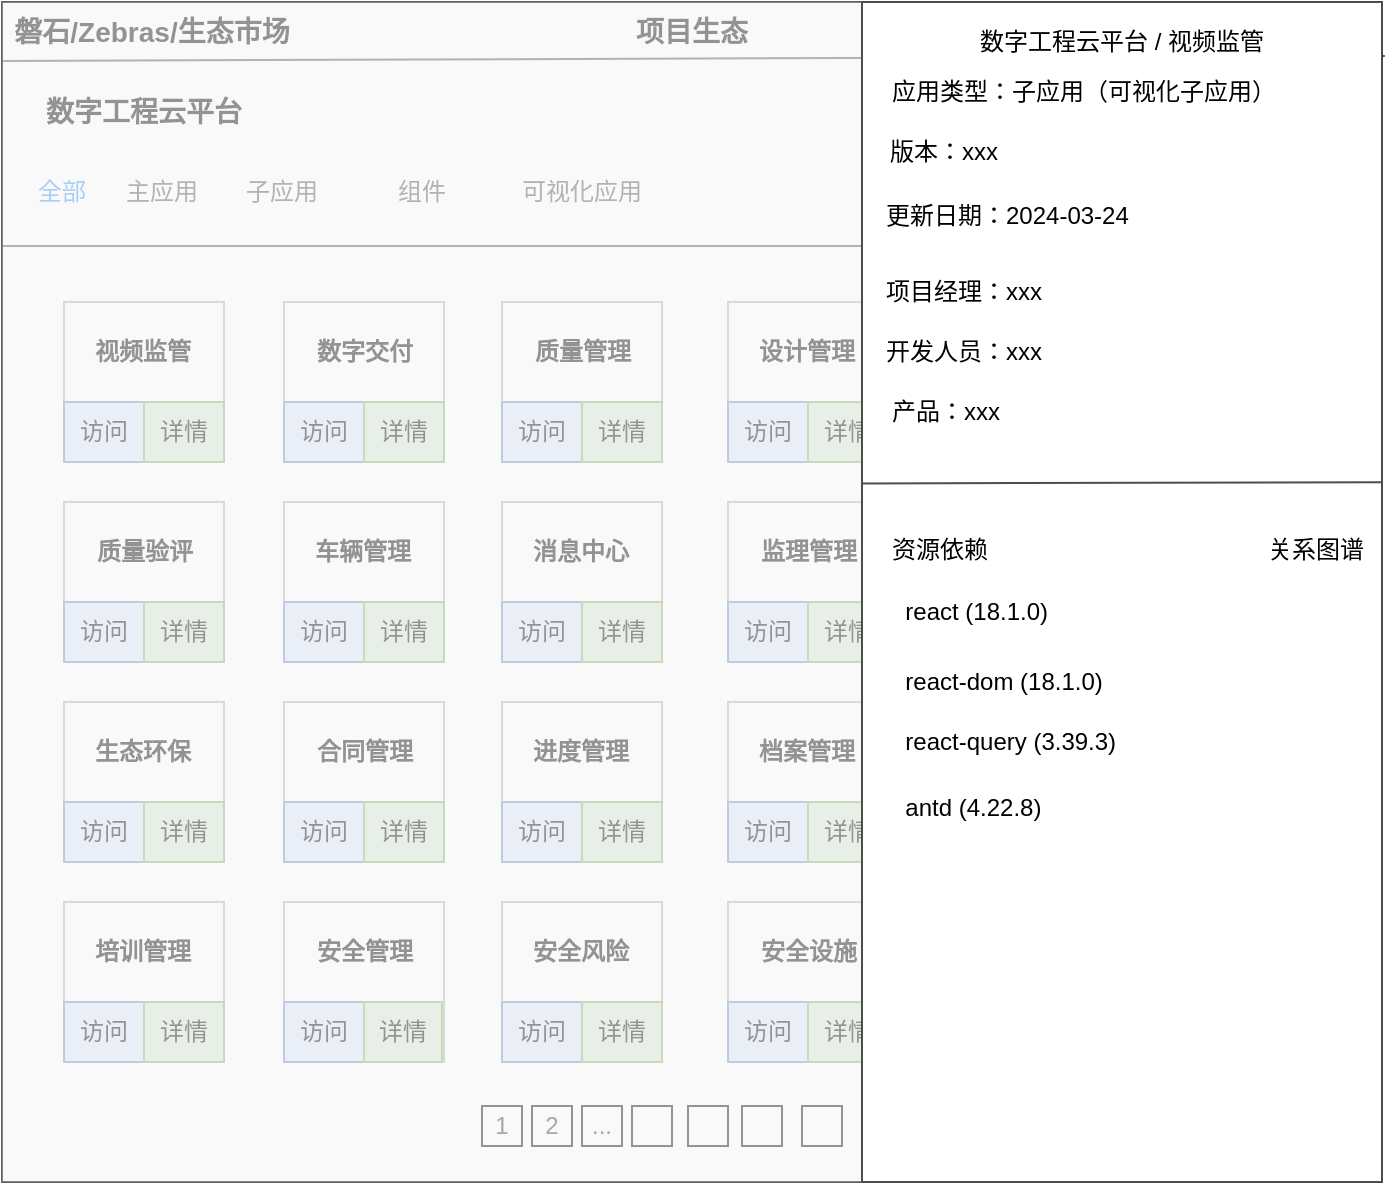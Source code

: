 <mxfile version="23.1.5" type="github">
  <diagram name="第 1 页" id="HMsFE6RniBmFMQwX7OuL">
    <mxGraphModel dx="1325" dy="739" grid="1" gridSize="10" guides="1" tooltips="1" connect="1" arrows="1" fold="1" page="1" pageScale="1" pageWidth="827" pageHeight="1169" math="0" shadow="0">
      <root>
        <mxCell id="0" />
        <mxCell id="1" parent="0" />
        <mxCell id="aMEDheZQiafsRFQI8HD_-119" value="" style="rounded=0;whiteSpace=wrap;html=1;fillColor=none;strokeColor=#4D4D4D;shadow=0;" vertex="1" parent="1">
          <mxGeometry x="70" y="150" width="690" height="590" as="geometry" />
        </mxCell>
        <mxCell id="aMEDheZQiafsRFQI8HD_-120" value="" style="rounded=0;whiteSpace=wrap;html=1;fillColor=none;strokeColor=#4D4D4D;shadow=0;" vertex="1" parent="1">
          <mxGeometry x="70" y="272" width="690" height="468" as="geometry" />
        </mxCell>
        <mxCell id="aMEDheZQiafsRFQI8HD_-121" value="数字工程云平台" style="text;html=1;align=left;verticalAlign=middle;whiteSpace=wrap;rounded=0;shadow=0;fontSize=14;fontStyle=1;" vertex="1" parent="1">
          <mxGeometry x="90" y="190" width="210" height="30" as="geometry" />
        </mxCell>
        <mxCell id="aMEDheZQiafsRFQI8HD_-122" value="项目生态" style="text;html=1;align=center;verticalAlign=middle;whiteSpace=wrap;rounded=0;fontSize=14;fontStyle=1;shadow=0;" vertex="1" parent="1">
          <mxGeometry x="385" y="150" width="60" height="30" as="geometry" />
        </mxCell>
        <mxCell id="aMEDheZQiafsRFQI8HD_-123" value="磐石/Zebras/生态市场" style="text;html=1;align=center;verticalAlign=middle;whiteSpace=wrap;rounded=0;fontSize=14;fontStyle=1;shadow=0;" vertex="1" parent="1">
          <mxGeometry x="70" y="150" width="150" height="30" as="geometry" />
        </mxCell>
        <mxCell id="aMEDheZQiafsRFQI8HD_-124" value="&lt;font color=&quot;#4d4d4d&quot;&gt;&amp;nbsp;输入应用名称检索&lt;/font&gt;" style="text;html=1;align=left;verticalAlign=middle;whiteSpace=wrap;rounded=0;strokeColor=#B3B3B3;shadow=0;" vertex="1" parent="1">
          <mxGeometry x="590" y="334" width="160" height="30" as="geometry" />
        </mxCell>
        <mxCell id="aMEDheZQiafsRFQI8HD_-125" value="全部" style="text;html=1;align=center;verticalAlign=middle;whiteSpace=wrap;rounded=0;fontColor=#3399FF;shadow=0;" vertex="1" parent="1">
          <mxGeometry x="70" y="230" width="60" height="30" as="geometry" />
        </mxCell>
        <mxCell id="aMEDheZQiafsRFQI8HD_-126" value="主应用" style="text;html=1;align=center;verticalAlign=middle;whiteSpace=wrap;rounded=0;fontColor=#4D4D4D;shadow=0;" vertex="1" parent="1">
          <mxGeometry x="130" y="230" width="40" height="30" as="geometry" />
        </mxCell>
        <mxCell id="aMEDheZQiafsRFQI8HD_-127" value="&lt;font&gt;子应用&lt;/font&gt;" style="text;html=1;align=center;verticalAlign=middle;whiteSpace=wrap;rounded=0;shadow=0;fontColor=#4D4D4D;" vertex="1" parent="1">
          <mxGeometry x="190" y="230" width="40" height="30" as="geometry" />
        </mxCell>
        <mxCell id="aMEDheZQiafsRFQI8HD_-128" value="&lt;font&gt;组件&lt;/font&gt;" style="text;html=1;align=center;verticalAlign=middle;whiteSpace=wrap;rounded=0;shadow=0;fontColor=#4D4D4D;" vertex="1" parent="1">
          <mxGeometry x="260" y="230" width="40" height="30" as="geometry" />
        </mxCell>
        <mxCell id="aMEDheZQiafsRFQI8HD_-129" value="&lt;font&gt;可视化应用&lt;/font&gt;" style="text;html=1;align=center;verticalAlign=middle;whiteSpace=wrap;rounded=0;shadow=0;fontColor=#4D4D4D;" vertex="1" parent="1">
          <mxGeometry x="320" y="230" width="80" height="30" as="geometry" />
        </mxCell>
        <mxCell id="aMEDheZQiafsRFQI8HD_-130" value="" style="whiteSpace=wrap;html=1;aspect=fixed;fillColor=none;shadow=0;fontColor=#333333;" vertex="1" parent="1">
          <mxGeometry x="413" y="702" width="20" height="20" as="geometry" />
        </mxCell>
        <mxCell id="aMEDheZQiafsRFQI8HD_-131" value="" style="whiteSpace=wrap;html=1;aspect=fixed;fillColor=none;shadow=0;fontColor=#333333;" vertex="1" parent="1">
          <mxGeometry x="385" y="702" width="20" height="20" as="geometry" />
        </mxCell>
        <mxCell id="aMEDheZQiafsRFQI8HD_-132" value="..." style="whiteSpace=wrap;html=1;aspect=fixed;fillColor=none;shadow=0;fontColor=#333333;" vertex="1" parent="1">
          <mxGeometry x="360" y="702" width="20" height="20" as="geometry" />
        </mxCell>
        <mxCell id="aMEDheZQiafsRFQI8HD_-133" value="2" style="whiteSpace=wrap;html=1;aspect=fixed;fillColor=none;shadow=0;fontColor=#333333;" vertex="1" parent="1">
          <mxGeometry x="335" y="702" width="20" height="20" as="geometry" />
        </mxCell>
        <mxCell id="aMEDheZQiafsRFQI8HD_-134" value="1" style="whiteSpace=wrap;html=1;aspect=fixed;fillColor=none;shadow=0;fontColor=#333333;" vertex="1" parent="1">
          <mxGeometry x="310" y="702" width="20" height="20" as="geometry" />
        </mxCell>
        <mxCell id="aMEDheZQiafsRFQI8HD_-135" value="" style="whiteSpace=wrap;html=1;aspect=fixed;fillColor=none;shadow=0;fontColor=#333333;" vertex="1" parent="1">
          <mxGeometry x="440" y="702" width="20" height="20" as="geometry" />
        </mxCell>
        <mxCell id="aMEDheZQiafsRFQI8HD_-136" value="" style="whiteSpace=wrap;html=1;aspect=fixed;fillColor=none;shadow=0;fontColor=#333333;" vertex="1" parent="1">
          <mxGeometry x="470" y="702" width="20" height="20" as="geometry" />
        </mxCell>
        <mxCell id="aMEDheZQiafsRFQI8HD_-137" value="" style="whiteSpace=wrap;html=1;aspect=fixed;fillColor=none;shadow=0;fontColor=#333333;" vertex="1" parent="1">
          <mxGeometry x="500" y="702" width="20" height="20" as="geometry" />
        </mxCell>
        <mxCell id="aMEDheZQiafsRFQI8HD_-138" value="总计 100 个应用" style="text;html=1;align=center;verticalAlign=middle;whiteSpace=wrap;rounded=0;shadow=0;fontColor=#333333;" vertex="1" parent="1">
          <mxGeometry x="540" y="697" width="110" height="30" as="geometry" />
        </mxCell>
        <mxCell id="aMEDheZQiafsRFQI8HD_-139" value="" style="endArrow=none;html=1;rounded=0;entryX=1.002;entryY=0.034;entryDx=0;entryDy=0;entryPerimeter=0;exitX=0;exitY=0.75;exitDx=0;exitDy=0;strokeColor=#4D4D4D;shadow=0;" edge="1" parent="1">
          <mxGeometry width="50" height="50" relative="1" as="geometry">
            <mxPoint x="70" y="179.5" as="sourcePoint" />
            <mxPoint x="761.38" y="177.06" as="targetPoint" />
          </mxGeometry>
        </mxCell>
        <mxCell id="aMEDheZQiafsRFQI8HD_-140" value="" style="whiteSpace=wrap;html=1;aspect=fixed;fillColor=none;strokeColor=#B3B3B3;shadow=0;" vertex="1" parent="1">
          <mxGeometry x="101" y="300" width="80" height="80" as="geometry" />
        </mxCell>
        <mxCell id="aMEDheZQiafsRFQI8HD_-141" value="" style="whiteSpace=wrap;html=1;aspect=fixed;fillColor=none;strokeColor=#B3B3B3;shadow=0;" vertex="1" parent="1">
          <mxGeometry x="211" y="300" width="80" height="80" as="geometry" />
        </mxCell>
        <mxCell id="aMEDheZQiafsRFQI8HD_-142" value="" style="whiteSpace=wrap;html=1;aspect=fixed;fillColor=none;strokeColor=#B3B3B3;shadow=0;" vertex="1" parent="1">
          <mxGeometry x="101" y="400" width="80" height="80" as="geometry" />
        </mxCell>
        <mxCell id="aMEDheZQiafsRFQI8HD_-143" value="" style="whiteSpace=wrap;html=1;aspect=fixed;fillColor=none;strokeColor=#B3B3B3;shadow=0;" vertex="1" parent="1">
          <mxGeometry x="211" y="400" width="80" height="80" as="geometry" />
        </mxCell>
        <mxCell id="aMEDheZQiafsRFQI8HD_-144" value="" style="whiteSpace=wrap;html=1;aspect=fixed;fillColor=none;strokeColor=#B3B3B3;shadow=0;" vertex="1" parent="1">
          <mxGeometry x="101" y="500" width="80" height="80" as="geometry" />
        </mxCell>
        <mxCell id="aMEDheZQiafsRFQI8HD_-145" value="" style="whiteSpace=wrap;html=1;aspect=fixed;fillColor=none;strokeColor=#B3B3B3;shadow=0;" vertex="1" parent="1">
          <mxGeometry x="101" y="600" width="80" height="80" as="geometry" />
        </mxCell>
        <mxCell id="aMEDheZQiafsRFQI8HD_-146" value="" style="whiteSpace=wrap;html=1;aspect=fixed;fillColor=none;strokeColor=#B3B3B3;shadow=0;" vertex="1" parent="1">
          <mxGeometry x="211" y="500" width="80" height="80" as="geometry" />
        </mxCell>
        <mxCell id="aMEDheZQiafsRFQI8HD_-147" value="" style="whiteSpace=wrap;html=1;aspect=fixed;fillColor=none;strokeColor=#B3B3B3;shadow=0;" vertex="1" parent="1">
          <mxGeometry x="211" y="600" width="80" height="80" as="geometry" />
        </mxCell>
        <mxCell id="aMEDheZQiafsRFQI8HD_-148" value="访问" style="rounded=0;whiteSpace=wrap;html=1;strokeColor=#6c8ebf;fillColor=#dae8fc;shadow=0;" vertex="1" parent="1">
          <mxGeometry x="101" y="350" width="40" height="30" as="geometry" />
        </mxCell>
        <mxCell id="aMEDheZQiafsRFQI8HD_-149" value="详情" style="rounded=0;whiteSpace=wrap;html=1;strokeColor=#82b366;fillColor=#d5e8d4;shadow=0;" vertex="1" parent="1">
          <mxGeometry x="141" y="350" width="40" height="30" as="geometry" />
        </mxCell>
        <mxCell id="aMEDheZQiafsRFQI8HD_-150" value="访问" style="rounded=0;whiteSpace=wrap;html=1;strokeColor=#6c8ebf;fillColor=#dae8fc;shadow=0;" vertex="1" parent="1">
          <mxGeometry x="101" y="450" width="40" height="30" as="geometry" />
        </mxCell>
        <mxCell id="aMEDheZQiafsRFQI8HD_-151" value="详情" style="rounded=0;whiteSpace=wrap;html=1;strokeColor=#82b366;fillColor=#d5e8d4;shadow=0;" vertex="1" parent="1">
          <mxGeometry x="141" y="450" width="40" height="30" as="geometry" />
        </mxCell>
        <mxCell id="aMEDheZQiafsRFQI8HD_-152" value="访问" style="rounded=0;whiteSpace=wrap;html=1;strokeColor=#6c8ebf;fillColor=#dae8fc;shadow=0;" vertex="1" parent="1">
          <mxGeometry x="101" y="550" width="40" height="30" as="geometry" />
        </mxCell>
        <mxCell id="aMEDheZQiafsRFQI8HD_-153" value="详情" style="rounded=0;whiteSpace=wrap;html=1;strokeColor=#82b366;fillColor=#d5e8d4;shadow=0;" vertex="1" parent="1">
          <mxGeometry x="141" y="550" width="40" height="30" as="geometry" />
        </mxCell>
        <mxCell id="aMEDheZQiafsRFQI8HD_-154" value="访问" style="rounded=0;whiteSpace=wrap;html=1;strokeColor=#6c8ebf;fillColor=#dae8fc;shadow=0;" vertex="1" parent="1">
          <mxGeometry x="101" y="650" width="40" height="30" as="geometry" />
        </mxCell>
        <mxCell id="aMEDheZQiafsRFQI8HD_-155" value="详情" style="rounded=0;whiteSpace=wrap;html=1;strokeColor=#82b366;fillColor=#d5e8d4;shadow=0;" vertex="1" parent="1">
          <mxGeometry x="141" y="650" width="40" height="30" as="geometry" />
        </mxCell>
        <mxCell id="aMEDheZQiafsRFQI8HD_-156" value="访问" style="rounded=0;whiteSpace=wrap;html=1;strokeColor=#6c8ebf;fillColor=#dae8fc;shadow=0;" vertex="1" parent="1">
          <mxGeometry x="211" y="650" width="40" height="30" as="geometry" />
        </mxCell>
        <mxCell id="aMEDheZQiafsRFQI8HD_-157" value="详情" style="rounded=0;whiteSpace=wrap;html=1;strokeColor=#82b366;fillColor=#d5e8d4;shadow=0;" vertex="1" parent="1">
          <mxGeometry x="251" y="650" width="39" height="30" as="geometry" />
        </mxCell>
        <mxCell id="aMEDheZQiafsRFQI8HD_-158" value="访问" style="rounded=0;whiteSpace=wrap;html=1;strokeColor=#6c8ebf;fillColor=#dae8fc;shadow=0;" vertex="1" parent="1">
          <mxGeometry x="211" y="550" width="40" height="30" as="geometry" />
        </mxCell>
        <mxCell id="aMEDheZQiafsRFQI8HD_-159" value="详情" style="rounded=0;whiteSpace=wrap;html=1;strokeColor=#82b366;fillColor=#d5e8d4;shadow=0;" vertex="1" parent="1">
          <mxGeometry x="251" y="550" width="40" height="30" as="geometry" />
        </mxCell>
        <mxCell id="aMEDheZQiafsRFQI8HD_-160" value="访问" style="rounded=0;whiteSpace=wrap;html=1;strokeColor=#6c8ebf;fillColor=#dae8fc;shadow=0;" vertex="1" parent="1">
          <mxGeometry x="211" y="450" width="40" height="30" as="geometry" />
        </mxCell>
        <mxCell id="aMEDheZQiafsRFQI8HD_-161" value="详情" style="rounded=0;whiteSpace=wrap;html=1;strokeColor=#82b366;fillColor=#d5e8d4;shadow=0;" vertex="1" parent="1">
          <mxGeometry x="251" y="450" width="40" height="30" as="geometry" />
        </mxCell>
        <mxCell id="aMEDheZQiafsRFQI8HD_-162" value="访问" style="rounded=0;whiteSpace=wrap;html=1;strokeColor=#6c8ebf;fillColor=#dae8fc;shadow=0;" vertex="1" parent="1">
          <mxGeometry x="211" y="350" width="40" height="30" as="geometry" />
        </mxCell>
        <mxCell id="aMEDheZQiafsRFQI8HD_-163" value="详情" style="rounded=0;whiteSpace=wrap;html=1;strokeColor=#82b366;fillColor=#d5e8d4;shadow=0;" vertex="1" parent="1">
          <mxGeometry x="251" y="350" width="40" height="30" as="geometry" />
        </mxCell>
        <mxCell id="aMEDheZQiafsRFQI8HD_-164" value="" style="whiteSpace=wrap;html=1;aspect=fixed;fillColor=none;strokeColor=#B3B3B3;shadow=0;" vertex="1" parent="1">
          <mxGeometry x="320" y="300" width="80" height="80" as="geometry" />
        </mxCell>
        <mxCell id="aMEDheZQiafsRFQI8HD_-165" value="" style="whiteSpace=wrap;html=1;aspect=fixed;fillColor=none;strokeColor=#B3B3B3;shadow=0;" vertex="1" parent="1">
          <mxGeometry x="433" y="300" width="80" height="80" as="geometry" />
        </mxCell>
        <mxCell id="aMEDheZQiafsRFQI8HD_-166" value="" style="whiteSpace=wrap;html=1;aspect=fixed;fillColor=none;strokeColor=#B3B3B3;shadow=0;" vertex="1" parent="1">
          <mxGeometry x="320" y="400" width="80" height="80" as="geometry" />
        </mxCell>
        <mxCell id="aMEDheZQiafsRFQI8HD_-167" value="" style="whiteSpace=wrap;html=1;aspect=fixed;fillColor=none;strokeColor=#B3B3B3;shadow=0;" vertex="1" parent="1">
          <mxGeometry x="433" y="400" width="80" height="80" as="geometry" />
        </mxCell>
        <mxCell id="aMEDheZQiafsRFQI8HD_-168" value="" style="whiteSpace=wrap;html=1;aspect=fixed;fillColor=none;strokeColor=#B3B3B3;shadow=0;" vertex="1" parent="1">
          <mxGeometry x="320" y="500" width="80" height="80" as="geometry" />
        </mxCell>
        <mxCell id="aMEDheZQiafsRFQI8HD_-169" value="" style="whiteSpace=wrap;html=1;aspect=fixed;fillColor=none;strokeColor=#B3B3B3;shadow=0;" vertex="1" parent="1">
          <mxGeometry x="320" y="600" width="80" height="80" as="geometry" />
        </mxCell>
        <mxCell id="aMEDheZQiafsRFQI8HD_-170" value="" style="whiteSpace=wrap;html=1;aspect=fixed;fillColor=none;strokeColor=#B3B3B3;shadow=0;" vertex="1" parent="1">
          <mxGeometry x="433" y="500" width="80" height="80" as="geometry" />
        </mxCell>
        <mxCell id="aMEDheZQiafsRFQI8HD_-171" value="" style="whiteSpace=wrap;html=1;aspect=fixed;fillColor=none;strokeColor=#B3B3B3;shadow=0;" vertex="1" parent="1">
          <mxGeometry x="433" y="600" width="80" height="80" as="geometry" />
        </mxCell>
        <mxCell id="aMEDheZQiafsRFQI8HD_-172" value="访问" style="rounded=0;whiteSpace=wrap;html=1;strokeColor=#6c8ebf;fillColor=#dae8fc;shadow=0;" vertex="1" parent="1">
          <mxGeometry x="320" y="350" width="40" height="30" as="geometry" />
        </mxCell>
        <mxCell id="aMEDheZQiafsRFQI8HD_-173" value="详情" style="rounded=0;whiteSpace=wrap;html=1;strokeColor=#82b366;fillColor=#d5e8d4;shadow=0;" vertex="1" parent="1">
          <mxGeometry x="360" y="350" width="40" height="30" as="geometry" />
        </mxCell>
        <mxCell id="aMEDheZQiafsRFQI8HD_-174" value="访问" style="rounded=0;whiteSpace=wrap;html=1;strokeColor=#6c8ebf;fillColor=#dae8fc;shadow=0;" vertex="1" parent="1">
          <mxGeometry x="320" y="450" width="40" height="30" as="geometry" />
        </mxCell>
        <mxCell id="aMEDheZQiafsRFQI8HD_-175" value="详情" style="rounded=0;whiteSpace=wrap;html=1;strokeColor=#82b366;fillColor=#d5e8d4;shadow=0;" vertex="1" parent="1">
          <mxGeometry x="360" y="450" width="40" height="30" as="geometry" />
        </mxCell>
        <mxCell id="aMEDheZQiafsRFQI8HD_-176" value="访问" style="rounded=0;whiteSpace=wrap;html=1;strokeColor=#6c8ebf;fillColor=#dae8fc;shadow=0;" vertex="1" parent="1">
          <mxGeometry x="320" y="550" width="40" height="30" as="geometry" />
        </mxCell>
        <mxCell id="aMEDheZQiafsRFQI8HD_-177" value="详情" style="rounded=0;whiteSpace=wrap;html=1;strokeColor=#82b366;fillColor=#d5e8d4;shadow=0;" vertex="1" parent="1">
          <mxGeometry x="360" y="550" width="40" height="30" as="geometry" />
        </mxCell>
        <mxCell id="aMEDheZQiafsRFQI8HD_-178" value="访问" style="rounded=0;whiteSpace=wrap;html=1;strokeColor=#6c8ebf;fillColor=#dae8fc;shadow=0;" vertex="1" parent="1">
          <mxGeometry x="320" y="650" width="40" height="30" as="geometry" />
        </mxCell>
        <mxCell id="aMEDheZQiafsRFQI8HD_-179" value="详情" style="rounded=0;whiteSpace=wrap;html=1;strokeColor=#82b366;fillColor=#d5e8d4;shadow=0;" vertex="1" parent="1">
          <mxGeometry x="360" y="650" width="40" height="30" as="geometry" />
        </mxCell>
        <mxCell id="aMEDheZQiafsRFQI8HD_-180" value="访问" style="rounded=0;whiteSpace=wrap;html=1;strokeColor=#6c8ebf;fillColor=#dae8fc;shadow=0;" vertex="1" parent="1">
          <mxGeometry x="433" y="650" width="40" height="30" as="geometry" />
        </mxCell>
        <mxCell id="aMEDheZQiafsRFQI8HD_-181" value="详情" style="rounded=0;whiteSpace=wrap;html=1;strokeColor=#82b366;fillColor=#d5e8d4;shadow=0;" vertex="1" parent="1">
          <mxGeometry x="473" y="650" width="40" height="30" as="geometry" />
        </mxCell>
        <mxCell id="aMEDheZQiafsRFQI8HD_-182" value="访问" style="rounded=0;whiteSpace=wrap;html=1;strokeColor=#6c8ebf;fillColor=#dae8fc;shadow=0;" vertex="1" parent="1">
          <mxGeometry x="433" y="550" width="40" height="30" as="geometry" />
        </mxCell>
        <mxCell id="aMEDheZQiafsRFQI8HD_-183" value="详情" style="rounded=0;whiteSpace=wrap;html=1;strokeColor=#82b366;fillColor=#d5e8d4;shadow=0;" vertex="1" parent="1">
          <mxGeometry x="473" y="550" width="40" height="30" as="geometry" />
        </mxCell>
        <mxCell id="aMEDheZQiafsRFQI8HD_-184" value="访问" style="rounded=0;whiteSpace=wrap;html=1;strokeColor=#6c8ebf;fillColor=#dae8fc;shadow=0;" vertex="1" parent="1">
          <mxGeometry x="433" y="450" width="40" height="30" as="geometry" />
        </mxCell>
        <mxCell id="aMEDheZQiafsRFQI8HD_-185" value="详情" style="rounded=0;whiteSpace=wrap;html=1;strokeColor=#82b366;fillColor=#d5e8d4;shadow=0;" vertex="1" parent="1">
          <mxGeometry x="473" y="450" width="40" height="30" as="geometry" />
        </mxCell>
        <mxCell id="aMEDheZQiafsRFQI8HD_-186" value="访问" style="rounded=0;whiteSpace=wrap;html=1;strokeColor=#6c8ebf;fillColor=#dae8fc;shadow=0;" vertex="1" parent="1">
          <mxGeometry x="433" y="350" width="40" height="30" as="geometry" />
        </mxCell>
        <mxCell id="aMEDheZQiafsRFQI8HD_-187" value="详情" style="rounded=0;whiteSpace=wrap;html=1;strokeColor=#82b366;fillColor=#d5e8d4;shadow=0;" vertex="1" parent="1">
          <mxGeometry x="473" y="350" width="40" height="30" as="geometry" />
        </mxCell>
        <mxCell id="aMEDheZQiafsRFQI8HD_-188" value="" style="whiteSpace=wrap;html=1;aspect=fixed;fillColor=none;strokeColor=#B3B3B3;shadow=0;" vertex="1" parent="1">
          <mxGeometry x="540" y="301" width="80" height="80" as="geometry" />
        </mxCell>
        <mxCell id="aMEDheZQiafsRFQI8HD_-189" value="" style="whiteSpace=wrap;html=1;aspect=fixed;fillColor=none;strokeColor=#B3B3B3;shadow=0;" vertex="1" parent="1">
          <mxGeometry x="650" y="301" width="80" height="80" as="geometry" />
        </mxCell>
        <mxCell id="aMEDheZQiafsRFQI8HD_-190" value="" style="whiteSpace=wrap;html=1;aspect=fixed;fillColor=none;strokeColor=#B3B3B3;shadow=0;" vertex="1" parent="1">
          <mxGeometry x="540" y="401" width="80" height="80" as="geometry" />
        </mxCell>
        <mxCell id="aMEDheZQiafsRFQI8HD_-191" value="" style="whiteSpace=wrap;html=1;aspect=fixed;fillColor=none;strokeColor=#B3B3B3;shadow=0;" vertex="1" parent="1">
          <mxGeometry x="650" y="401" width="80" height="80" as="geometry" />
        </mxCell>
        <mxCell id="aMEDheZQiafsRFQI8HD_-192" value="" style="whiteSpace=wrap;html=1;aspect=fixed;fillColor=none;strokeColor=#B3B3B3;shadow=0;" vertex="1" parent="1">
          <mxGeometry x="540" y="501" width="80" height="80" as="geometry" />
        </mxCell>
        <mxCell id="aMEDheZQiafsRFQI8HD_-193" value="" style="whiteSpace=wrap;html=1;aspect=fixed;fillColor=none;strokeColor=#B3B3B3;shadow=0;" vertex="1" parent="1">
          <mxGeometry x="540" y="601" width="80" height="80" as="geometry" />
        </mxCell>
        <mxCell id="aMEDheZQiafsRFQI8HD_-194" value="" style="whiteSpace=wrap;html=1;aspect=fixed;fillColor=none;strokeColor=#B3B3B3;shadow=0;" vertex="1" parent="1">
          <mxGeometry x="650" y="501" width="80" height="80" as="geometry" />
        </mxCell>
        <mxCell id="aMEDheZQiafsRFQI8HD_-195" value="" style="whiteSpace=wrap;html=1;aspect=fixed;fillColor=none;strokeColor=#B3B3B3;shadow=0;" vertex="1" parent="1">
          <mxGeometry x="650" y="601" width="80" height="80" as="geometry" />
        </mxCell>
        <mxCell id="aMEDheZQiafsRFQI8HD_-196" value="访问" style="rounded=0;whiteSpace=wrap;html=1;strokeColor=#6c8ebf;fillColor=#dae8fc;shadow=0;" vertex="1" parent="1">
          <mxGeometry x="540" y="320" width="40" height="30" as="geometry" />
        </mxCell>
        <mxCell id="aMEDheZQiafsRFQI8HD_-197" value="详情" style="rounded=0;whiteSpace=wrap;html=1;strokeColor=#82b366;fillColor=#d5e8d4;shadow=0;" vertex="1" parent="1">
          <mxGeometry x="580" y="320" width="40" height="30" as="geometry" />
        </mxCell>
        <mxCell id="aMEDheZQiafsRFQI8HD_-198" value="访问" style="rounded=0;whiteSpace=wrap;html=1;strokeColor=#6c8ebf;fillColor=#dae8fc;shadow=0;" vertex="1" parent="1">
          <mxGeometry x="540" y="451" width="40" height="30" as="geometry" />
        </mxCell>
        <mxCell id="aMEDheZQiafsRFQI8HD_-199" value="详情" style="rounded=0;whiteSpace=wrap;html=1;strokeColor=#82b366;fillColor=#d5e8d4;shadow=0;" vertex="1" parent="1">
          <mxGeometry x="580" y="451" width="40" height="30" as="geometry" />
        </mxCell>
        <mxCell id="aMEDheZQiafsRFQI8HD_-200" value="访问" style="rounded=0;whiteSpace=wrap;html=1;strokeColor=#6c8ebf;fillColor=#dae8fc;shadow=0;" vertex="1" parent="1">
          <mxGeometry x="540" y="551" width="40" height="30" as="geometry" />
        </mxCell>
        <mxCell id="aMEDheZQiafsRFQI8HD_-201" value="详情" style="rounded=0;whiteSpace=wrap;html=1;strokeColor=#82b366;fillColor=#d5e8d4;shadow=0;" vertex="1" parent="1">
          <mxGeometry x="580" y="551" width="40" height="30" as="geometry" />
        </mxCell>
        <mxCell id="aMEDheZQiafsRFQI8HD_-202" value="访问" style="rounded=0;whiteSpace=wrap;html=1;strokeColor=#6c8ebf;fillColor=#dae8fc;shadow=0;" vertex="1" parent="1">
          <mxGeometry x="540" y="651" width="40" height="30" as="geometry" />
        </mxCell>
        <mxCell id="aMEDheZQiafsRFQI8HD_-203" value="详情" style="rounded=0;whiteSpace=wrap;html=1;strokeColor=#82b366;fillColor=#d5e8d4;shadow=0;" vertex="1" parent="1">
          <mxGeometry x="580" y="651" width="40" height="30" as="geometry" />
        </mxCell>
        <mxCell id="aMEDheZQiafsRFQI8HD_-204" value="访问" style="rounded=0;whiteSpace=wrap;html=1;strokeColor=#6c8ebf;fillColor=#dae8fc;shadow=0;" vertex="1" parent="1">
          <mxGeometry x="650" y="651" width="40" height="30" as="geometry" />
        </mxCell>
        <mxCell id="aMEDheZQiafsRFQI8HD_-205" value="详情" style="rounded=0;whiteSpace=wrap;html=1;strokeColor=#82b366;fillColor=#d5e8d4;shadow=0;" vertex="1" parent="1">
          <mxGeometry x="690" y="651" width="39" height="30" as="geometry" />
        </mxCell>
        <mxCell id="aMEDheZQiafsRFQI8HD_-206" value="访问" style="rounded=0;whiteSpace=wrap;html=1;strokeColor=#6c8ebf;fillColor=#dae8fc;shadow=0;" vertex="1" parent="1">
          <mxGeometry x="650" y="551" width="40" height="30" as="geometry" />
        </mxCell>
        <mxCell id="aMEDheZQiafsRFQI8HD_-207" value="详情" style="rounded=0;whiteSpace=wrap;html=1;strokeColor=#82b366;fillColor=#d5e8d4;shadow=0;" vertex="1" parent="1">
          <mxGeometry x="690" y="551" width="40" height="30" as="geometry" />
        </mxCell>
        <mxCell id="aMEDheZQiafsRFQI8HD_-208" value="访问" style="rounded=0;whiteSpace=wrap;html=1;strokeColor=#6c8ebf;fillColor=#dae8fc;shadow=0;" vertex="1" parent="1">
          <mxGeometry x="650" y="451" width="40" height="30" as="geometry" />
        </mxCell>
        <mxCell id="aMEDheZQiafsRFQI8HD_-209" value="详情" style="rounded=0;whiteSpace=wrap;html=1;strokeColor=#82b366;fillColor=#d5e8d4;shadow=0;" vertex="1" parent="1">
          <mxGeometry x="690" y="451" width="40" height="30" as="geometry" />
        </mxCell>
        <mxCell id="aMEDheZQiafsRFQI8HD_-210" value="访问" style="rounded=0;whiteSpace=wrap;html=1;strokeColor=#6c8ebf;fillColor=#dae8fc;shadow=0;" vertex="1" parent="1">
          <mxGeometry x="650" y="320" width="40" height="30" as="geometry" />
        </mxCell>
        <mxCell id="aMEDheZQiafsRFQI8HD_-211" value="详情" style="rounded=0;whiteSpace=wrap;html=1;strokeColor=#82b366;fillColor=#d5e8d4;shadow=0;" vertex="1" parent="1">
          <mxGeometry x="690" y="320" width="40" height="30" as="geometry" />
        </mxCell>
        <mxCell id="aMEDheZQiafsRFQI8HD_-212" value="视频监管" style="text;html=1;align=center;verticalAlign=middle;whiteSpace=wrap;rounded=0;fontStyle=1;shadow=0;" vertex="1" parent="1">
          <mxGeometry x="101" y="310" width="79" height="30" as="geometry" />
        </mxCell>
        <mxCell id="aMEDheZQiafsRFQI8HD_-213" value="数字交付" style="text;html=1;align=center;verticalAlign=middle;whiteSpace=wrap;rounded=0;fontStyle=1;shadow=0;" vertex="1" parent="1">
          <mxGeometry x="212" y="310" width="79" height="30" as="geometry" />
        </mxCell>
        <mxCell id="aMEDheZQiafsRFQI8HD_-214" value="质量管理" style="text;html=1;align=center;verticalAlign=middle;whiteSpace=wrap;rounded=0;fontStyle=1;shadow=0;" vertex="1" parent="1">
          <mxGeometry x="321" y="310" width="79" height="30" as="geometry" />
        </mxCell>
        <mxCell id="aMEDheZQiafsRFQI8HD_-215" value="设计管理" style="text;html=1;align=center;verticalAlign=middle;whiteSpace=wrap;rounded=0;fontStyle=1;shadow=0;" vertex="1" parent="1">
          <mxGeometry x="433" y="310" width="79" height="30" as="geometry" />
        </mxCell>
        <mxCell id="aMEDheZQiafsRFQI8HD_-216" value="资料管理" style="text;html=1;align=center;verticalAlign=middle;whiteSpace=wrap;rounded=0;fontStyle=1;shadow=0;" vertex="1" parent="1">
          <mxGeometry x="541" y="445" width="79" height="30" as="geometry" />
        </mxCell>
        <mxCell id="aMEDheZQiafsRFQI8HD_-217" value="物探管理" style="text;html=1;align=center;verticalAlign=middle;whiteSpace=wrap;rounded=0;fontStyle=1;shadow=0;" vertex="1" parent="1">
          <mxGeometry x="651" y="445" width="79" height="30" as="geometry" />
        </mxCell>
        <mxCell id="aMEDheZQiafsRFQI8HD_-218" value="质量验评" style="text;html=1;align=center;verticalAlign=middle;whiteSpace=wrap;rounded=0;fontStyle=1;shadow=0;" vertex="1" parent="1">
          <mxGeometry x="102" y="410" width="79" height="30" as="geometry" />
        </mxCell>
        <mxCell id="aMEDheZQiafsRFQI8HD_-219" value="车辆管理" style="text;html=1;align=center;verticalAlign=middle;whiteSpace=wrap;rounded=0;fontStyle=1;shadow=0;" vertex="1" parent="1">
          <mxGeometry x="211" y="410" width="79" height="30" as="geometry" />
        </mxCell>
        <mxCell id="aMEDheZQiafsRFQI8HD_-220" value="消息中心" style="text;html=1;align=center;verticalAlign=middle;whiteSpace=wrap;rounded=0;fontStyle=1;shadow=0;" vertex="1" parent="1">
          <mxGeometry x="320" y="410" width="79" height="30" as="geometry" />
        </mxCell>
        <mxCell id="aMEDheZQiafsRFQI8HD_-221" value="监理管理" style="text;html=1;align=center;verticalAlign=middle;whiteSpace=wrap;rounded=0;fontStyle=1;shadow=0;" vertex="1" parent="1">
          <mxGeometry x="434" y="410" width="79" height="30" as="geometry" />
        </mxCell>
        <mxCell id="aMEDheZQiafsRFQI8HD_-222" value="材料管理" style="text;html=1;align=center;verticalAlign=middle;whiteSpace=wrap;rounded=0;fontStyle=1;shadow=0;" vertex="1" parent="1">
          <mxGeometry x="540" y="379" width="79" height="30" as="geometry" />
        </mxCell>
        <mxCell id="aMEDheZQiafsRFQI8HD_-223" value="场景管理" style="text;html=1;align=center;verticalAlign=middle;whiteSpace=wrap;rounded=0;fontStyle=1;shadow=0;" vertex="1" parent="1">
          <mxGeometry x="651" y="379" width="79" height="30" as="geometry" />
        </mxCell>
        <mxCell id="aMEDheZQiafsRFQI8HD_-224" value="生态环保" style="text;html=1;align=center;verticalAlign=middle;whiteSpace=wrap;rounded=0;fontStyle=1;shadow=0;" vertex="1" parent="1">
          <mxGeometry x="101" y="510" width="79" height="30" as="geometry" />
        </mxCell>
        <mxCell id="aMEDheZQiafsRFQI8HD_-225" value="合同管理" style="text;html=1;align=center;verticalAlign=middle;whiteSpace=wrap;rounded=0;fontStyle=1;shadow=0;" vertex="1" parent="1">
          <mxGeometry x="212" y="510" width="79" height="30" as="geometry" />
        </mxCell>
        <mxCell id="aMEDheZQiafsRFQI8HD_-226" value="进度管理" style="text;html=1;align=center;verticalAlign=middle;whiteSpace=wrap;rounded=0;fontStyle=1;shadow=0;" vertex="1" parent="1">
          <mxGeometry x="320" y="510" width="79" height="30" as="geometry" />
        </mxCell>
        <mxCell id="aMEDheZQiafsRFQI8HD_-227" value="档案管理" style="text;html=1;align=center;verticalAlign=middle;whiteSpace=wrap;rounded=0;fontStyle=1;shadow=0;" vertex="1" parent="1">
          <mxGeometry x="433" y="510" width="79" height="30" as="geometry" />
        </mxCell>
        <mxCell id="aMEDheZQiafsRFQI8HD_-228" value="分解结构" style="text;html=1;align=center;verticalAlign=middle;whiteSpace=wrap;rounded=0;fontStyle=1;shadow=0;" vertex="1" parent="1">
          <mxGeometry x="541" y="510" width="79" height="30" as="geometry" />
        </mxCell>
        <mxCell id="aMEDheZQiafsRFQI8HD_-229" value="配置表单" style="text;html=1;align=center;verticalAlign=middle;whiteSpace=wrap;rounded=0;fontStyle=1;shadow=0;" vertex="1" parent="1">
          <mxGeometry x="650" y="510" width="79" height="30" as="geometry" />
        </mxCell>
        <mxCell id="aMEDheZQiafsRFQI8HD_-230" value="培训管理" style="text;html=1;align=center;verticalAlign=middle;whiteSpace=wrap;rounded=0;fontStyle=1;shadow=0;" vertex="1" parent="1">
          <mxGeometry x="101" y="610" width="79" height="30" as="geometry" />
        </mxCell>
        <mxCell id="aMEDheZQiafsRFQI8HD_-231" value="安全管理" style="text;html=1;align=center;verticalAlign=middle;whiteSpace=wrap;rounded=0;fontStyle=1;shadow=0;" vertex="1" parent="1">
          <mxGeometry x="212" y="610" width="79" height="30" as="geometry" />
        </mxCell>
        <mxCell id="aMEDheZQiafsRFQI8HD_-232" value="安全风险" style="text;html=1;align=center;verticalAlign=middle;whiteSpace=wrap;rounded=0;fontStyle=1;shadow=0;" vertex="1" parent="1">
          <mxGeometry x="320" y="610" width="79" height="30" as="geometry" />
        </mxCell>
        <mxCell id="aMEDheZQiafsRFQI8HD_-233" value="安全设施" style="text;html=1;align=center;verticalAlign=middle;whiteSpace=wrap;rounded=0;fontStyle=1;shadow=0;" vertex="1" parent="1">
          <mxGeometry x="433.5" y="610" width="79" height="30" as="geometry" />
        </mxCell>
        <mxCell id="aMEDheZQiafsRFQI8HD_-234" value="绿色施工" style="text;html=1;align=center;verticalAlign=middle;whiteSpace=wrap;rounded=0;fontStyle=1;shadow=0;" vertex="1" parent="1">
          <mxGeometry x="541" y="610" width="79" height="30" as="geometry" />
        </mxCell>
        <mxCell id="aMEDheZQiafsRFQI8HD_-235" value="数字记忆" style="text;html=1;align=center;verticalAlign=middle;whiteSpace=wrap;rounded=0;fontStyle=1;shadow=0;" vertex="1" parent="1">
          <mxGeometry x="651" y="610" width="79" height="30" as="geometry" />
        </mxCell>
        <mxCell id="aMEDheZQiafsRFQI8HD_-236" value="" style="rounded=0;whiteSpace=wrap;html=1;fillColor=#f5f5f5;fontColor=#333333;strokeColor=#666666;opacity=60;" vertex="1" parent="1">
          <mxGeometry x="70" y="150" width="690" height="590" as="geometry" />
        </mxCell>
        <mxCell id="aMEDheZQiafsRFQI8HD_-238" value="" style="rounded=0;whiteSpace=wrap;html=1;strokeColor=#4D4D4D;fillColor=default;" vertex="1" parent="1">
          <mxGeometry x="500" y="150" width="260" height="590" as="geometry" />
        </mxCell>
        <mxCell id="aMEDheZQiafsRFQI8HD_-239" value="数字工程云平台 / 视频监管" style="text;html=1;align=center;verticalAlign=middle;whiteSpace=wrap;rounded=0;" vertex="1" parent="1">
          <mxGeometry x="500" y="150" width="260" height="40" as="geometry" />
        </mxCell>
        <mxCell id="aMEDheZQiafsRFQI8HD_-240" value="项目经理：xxx" style="text;html=1;align=left;verticalAlign=middle;whiteSpace=wrap;rounded=0;" vertex="1" parent="1">
          <mxGeometry x="510" y="280" width="240" height="30" as="geometry" />
        </mxCell>
        <mxCell id="aMEDheZQiafsRFQI8HD_-241" value="开发人员：xxx" style="text;html=1;align=left;verticalAlign=middle;whiteSpace=wrap;rounded=0;" vertex="1" parent="1">
          <mxGeometry x="510" y="310" width="240" height="30" as="geometry" />
        </mxCell>
        <mxCell id="aMEDheZQiafsRFQI8HD_-242" value="产品：xxx" style="text;html=1;align=left;verticalAlign=middle;whiteSpace=wrap;rounded=0;" vertex="1" parent="1">
          <mxGeometry x="512.5" y="340" width="240" height="30" as="geometry" />
        </mxCell>
        <mxCell id="aMEDheZQiafsRFQI8HD_-243" value="版本：xxx" style="text;html=1;align=left;verticalAlign=middle;whiteSpace=wrap;rounded=0;" vertex="1" parent="1">
          <mxGeometry x="512" y="210" width="240" height="30" as="geometry" />
        </mxCell>
        <mxCell id="aMEDheZQiafsRFQI8HD_-244" value="更新日期：2024-03-24" style="text;html=1;align=left;verticalAlign=middle;whiteSpace=wrap;rounded=0;" vertex="1" parent="1">
          <mxGeometry x="510" y="242" width="240" height="30" as="geometry" />
        </mxCell>
        <mxCell id="aMEDheZQiafsRFQI8HD_-245" value="应用类型：子应用（可视化子应用）" style="text;html=1;align=left;verticalAlign=middle;whiteSpace=wrap;rounded=0;" vertex="1" parent="1">
          <mxGeometry x="513" y="180" width="240" height="30" as="geometry" />
        </mxCell>
        <mxCell id="aMEDheZQiafsRFQI8HD_-247" value="资源依赖&amp;nbsp; &amp;nbsp; &amp;nbsp; &amp;nbsp; &amp;nbsp; &amp;nbsp; &amp;nbsp; &amp;nbsp; &amp;nbsp; &amp;nbsp; &amp;nbsp; &amp;nbsp; &amp;nbsp; &amp;nbsp; &amp;nbsp; &amp;nbsp; &amp;nbsp; &amp;nbsp; &amp;nbsp; &amp;nbsp; &amp;nbsp; 关系图谱" style="text;html=1;align=left;verticalAlign=middle;whiteSpace=wrap;rounded=0;" vertex="1" parent="1">
          <mxGeometry x="513" y="409" width="240" height="30" as="geometry" />
        </mxCell>
        <mxCell id="aMEDheZQiafsRFQI8HD_-248" value="" style="endArrow=none;html=1;rounded=0;entryX=1;entryY=0.407;entryDx=0;entryDy=0;entryPerimeter=0;exitX=-0.001;exitY=0.408;exitDx=0;exitDy=0;exitPerimeter=0;strokeColor=#4D4D4D;" edge="1" parent="1" source="aMEDheZQiafsRFQI8HD_-238" target="aMEDheZQiafsRFQI8HD_-238">
          <mxGeometry width="50" height="50" relative="1" as="geometry">
            <mxPoint x="500" y="394" as="sourcePoint" />
            <mxPoint x="670" y="370" as="targetPoint" />
          </mxGeometry>
        </mxCell>
        <mxCell id="aMEDheZQiafsRFQI8HD_-263" value="&amp;nbsp; react (18.1.0)" style="text;html=1;align=left;verticalAlign=middle;whiteSpace=wrap;rounded=0;sketch=1;curveFitting=1;jiggle=2;" vertex="1" parent="1">
          <mxGeometry x="512.5" y="440" width="90" height="30" as="geometry" />
        </mxCell>
        <mxCell id="aMEDheZQiafsRFQI8HD_-264" value="&amp;nbsp; react-dom (18.1.0)" style="text;html=1;align=left;verticalAlign=middle;whiteSpace=wrap;rounded=0;sketch=1;curveFitting=1;jiggle=2;" vertex="1" parent="1">
          <mxGeometry x="512.5" y="475" width="110" height="30" as="geometry" />
        </mxCell>
        <mxCell id="aMEDheZQiafsRFQI8HD_-265" value="&amp;nbsp; react-query (3.39.3)" style="text;html=1;align=left;verticalAlign=middle;whiteSpace=wrap;rounded=0;sketch=1;curveFitting=1;jiggle=2;" vertex="1" parent="1">
          <mxGeometry x="512.5" y="505" width="130" height="30" as="geometry" />
        </mxCell>
        <mxCell id="aMEDheZQiafsRFQI8HD_-266" value="&amp;nbsp; antd (4.22.8)" style="text;html=1;align=left;verticalAlign=middle;whiteSpace=wrap;rounded=0;sketch=1;curveFitting=1;jiggle=2;" vertex="1" parent="1">
          <mxGeometry x="512.5" y="538" width="90" height="30" as="geometry" />
        </mxCell>
      </root>
    </mxGraphModel>
  </diagram>
</mxfile>
